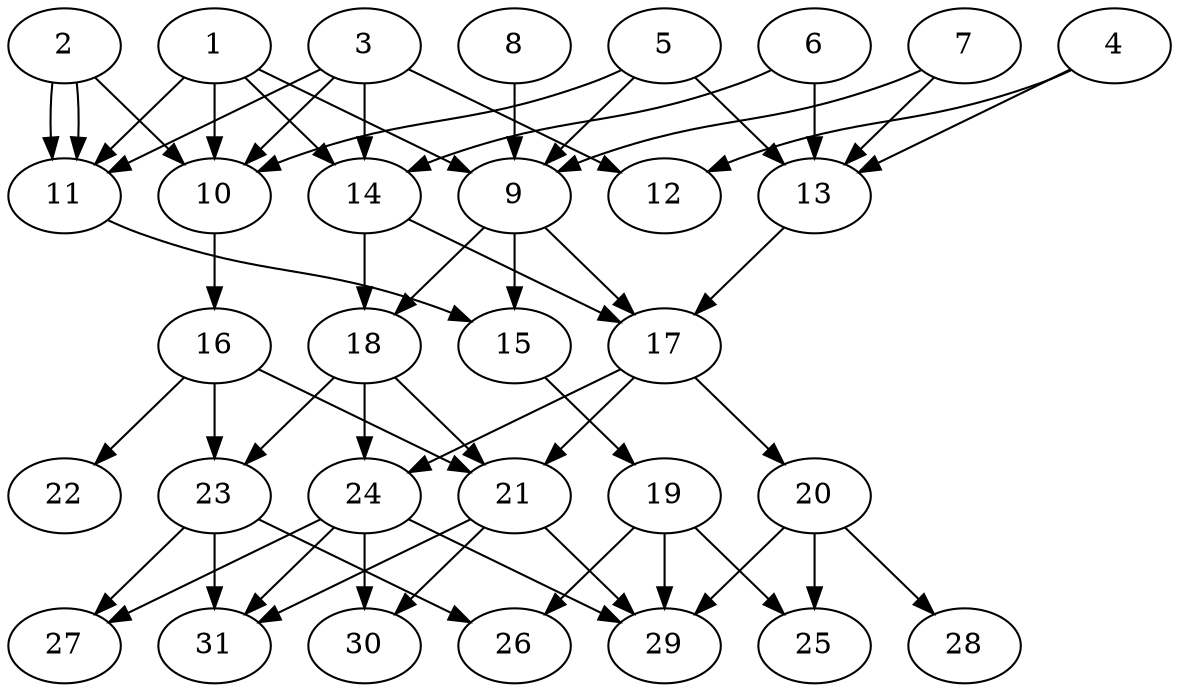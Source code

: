 // DAG (tier=2-normal, mode=compute, n=31, ccr=0.380, fat=0.524, density=0.557, regular=0.512, jump=0.200, mindata=524288, maxdata=8388608)
// DAG automatically generated by daggen at Sun Aug 24 16:33:33 2025
// /home/ermia/Project/Environments/daggen/bin/daggen --dot --ccr 0.380 --fat 0.524 --regular 0.512 --density 0.557 --jump 0.200 --mindata 524288 --maxdata 8388608 -n 31 
digraph G {
  1 [size="324825272513019772928", alpha="0.05", expect_size="162412636256509886464"]
  1 -> 9 [size ="378027326308352"]
  1 -> 10 [size ="378027326308352"]
  1 -> 11 [size ="378027326308352"]
  1 -> 14 [size ="378027326308352"]
  2 [size="314480873660270016", alpha="0.15", expect_size="157240436830135008"]
  2 -> 10 [size ="125440635174912"]
  2 -> 11 [size ="125440635174912"]
  2 -> 11 [size ="125440635174912"]
  3 [size="2661647662453920", alpha="0.13", expect_size="1330823831226960"]
  3 -> 10 [size ="124404742750208"]
  3 -> 11 [size ="124404742750208"]
  3 -> 12 [size ="124404742750208"]
  3 -> 14 [size ="124404742750208"]
  4 [size="458990579728502489088", alpha="0.19", expect_size="229495289864251244544"]
  4 -> 12 [size ="476020696154112"]
  4 -> 13 [size ="476020696154112"]
  5 [size="770853259975435648", alpha="0.09", expect_size="385426629987717824"]
  5 -> 9 [size ="516268700467200"]
  5 -> 10 [size ="516268700467200"]
  5 -> 13 [size ="516268700467200"]
  6 [size="230069505284667872", alpha="0.16", expect_size="115034752642333936"]
  6 -> 13 [size ="323082505945088"]
  6 -> 14 [size ="323082505945088"]
  7 [size="132484877886283760", alpha="0.05", expect_size="66242438943141880"]
  7 -> 9 [size ="298677134426112"]
  7 -> 13 [size ="298677134426112"]
  8 [size="1847337978318035", alpha="0.02", expect_size="923668989159017"]
  8 -> 9 [size ="69771877941248"]
  9 [size="723816407230553088", alpha="0.05", expect_size="361908203615276544"]
  9 -> 15 [size ="396262146834432"]
  9 -> 17 [size ="396262146834432"]
  9 -> 18 [size ="396262146834432"]
  10 [size="68051637027232284672", alpha="0.18", expect_size="34025818513616142336"]
  10 -> 16 [size ="133346730442752"]
  11 [size="409348860042830413824", alpha="0.16", expect_size="204674430021415206912"]
  11 -> 15 [size ="441047851204608"]
  12 [size="16834852609228278", alpha="0.18", expect_size="8417426304614139"]
  13 [size="28354775981241820", alpha="0.13", expect_size="14177387990620910"]
  13 -> 17 [size ="459856913891328"]
  14 [size="654969515985093", alpha="0.16", expect_size="327484757992546"]
  14 -> 17 [size ="13191220297728"]
  14 -> 18 [size ="13191220297728"]
  15 [size="6722530530456206", alpha="0.02", expect_size="3361265265228103"]
  15 -> 19 [size ="351806274142208"]
  16 [size="102414946881729724416", alpha="0.07", expect_size="51207473440864862208"]
  16 -> 21 [size ="175118575730688"]
  16 -> 22 [size ="175118575730688"]
  16 -> 23 [size ="175118575730688"]
  17 [size="417707913710781632", alpha="0.01", expect_size="208853956855390816"]
  17 -> 20 [size ="230506901798912"]
  17 -> 21 [size ="230506901798912"]
  17 -> 24 [size ="230506901798912"]
  18 [size="1752168489188934", alpha="0.02", expect_size="876084244594467"]
  18 -> 21 [size ="40416523059200"]
  18 -> 23 [size ="40416523059200"]
  18 -> 24 [size ="40416523059200"]
  19 [size="81227278056783776", alpha="0.04", expect_size="40613639028391888"]
  19 -> 25 [size ="52891188461568"]
  19 -> 26 [size ="52891188461568"]
  19 -> 29 [size ="52891188461568"]
  20 [size="526386767041921024000", alpha="0.17", expect_size="263193383520960512000"]
  20 -> 25 [size ="521546812620800"]
  20 -> 28 [size ="521546812620800"]
  20 -> 29 [size ="521546812620800"]
  21 [size="132693452847981789184", alpha="0.14", expect_size="66346726423990894592"]
  21 -> 29 [size ="208124392767488"]
  21 -> 30 [size ="208124392767488"]
  21 -> 31 [size ="208124392767488"]
  22 [size="86631760177950736", alpha="0.19", expect_size="43315880088975368"]
  23 [size="870341289408598", alpha="0.14", expect_size="435170644704299"]
  23 -> 26 [size ="23087806414848"]
  23 -> 27 [size ="23087806414848"]
  23 -> 31 [size ="23087806414848"]
  24 [size="201907921475162720", alpha="0.04", expect_size="100953960737581360"]
  24 -> 27 [size ="201821729587200"]
  24 -> 29 [size ="201821729587200"]
  24 -> 30 [size ="201821729587200"]
  24 -> 31 [size ="201821729587200"]
  25 [size="18171906429391188", alpha="0.01", expect_size="9085953214695594"]
  26 [size="21631443186393022464", alpha="0.11", expect_size="10815721593196511232"]
  27 [size="3144409728893382", alpha="0.13", expect_size="1572204864446691"]
  28 [size="14635603324438328", alpha="0.05", expect_size="7317801662219164"]
  29 [size="21750909650572673024", alpha="0.10", expect_size="10875454825286336512"]
  30 [size="555340898825029025792", alpha="0.03", expect_size="277670449412514512896"]
  31 [size="847600522599310336", alpha="0.10", expect_size="423800261299655168"]
}